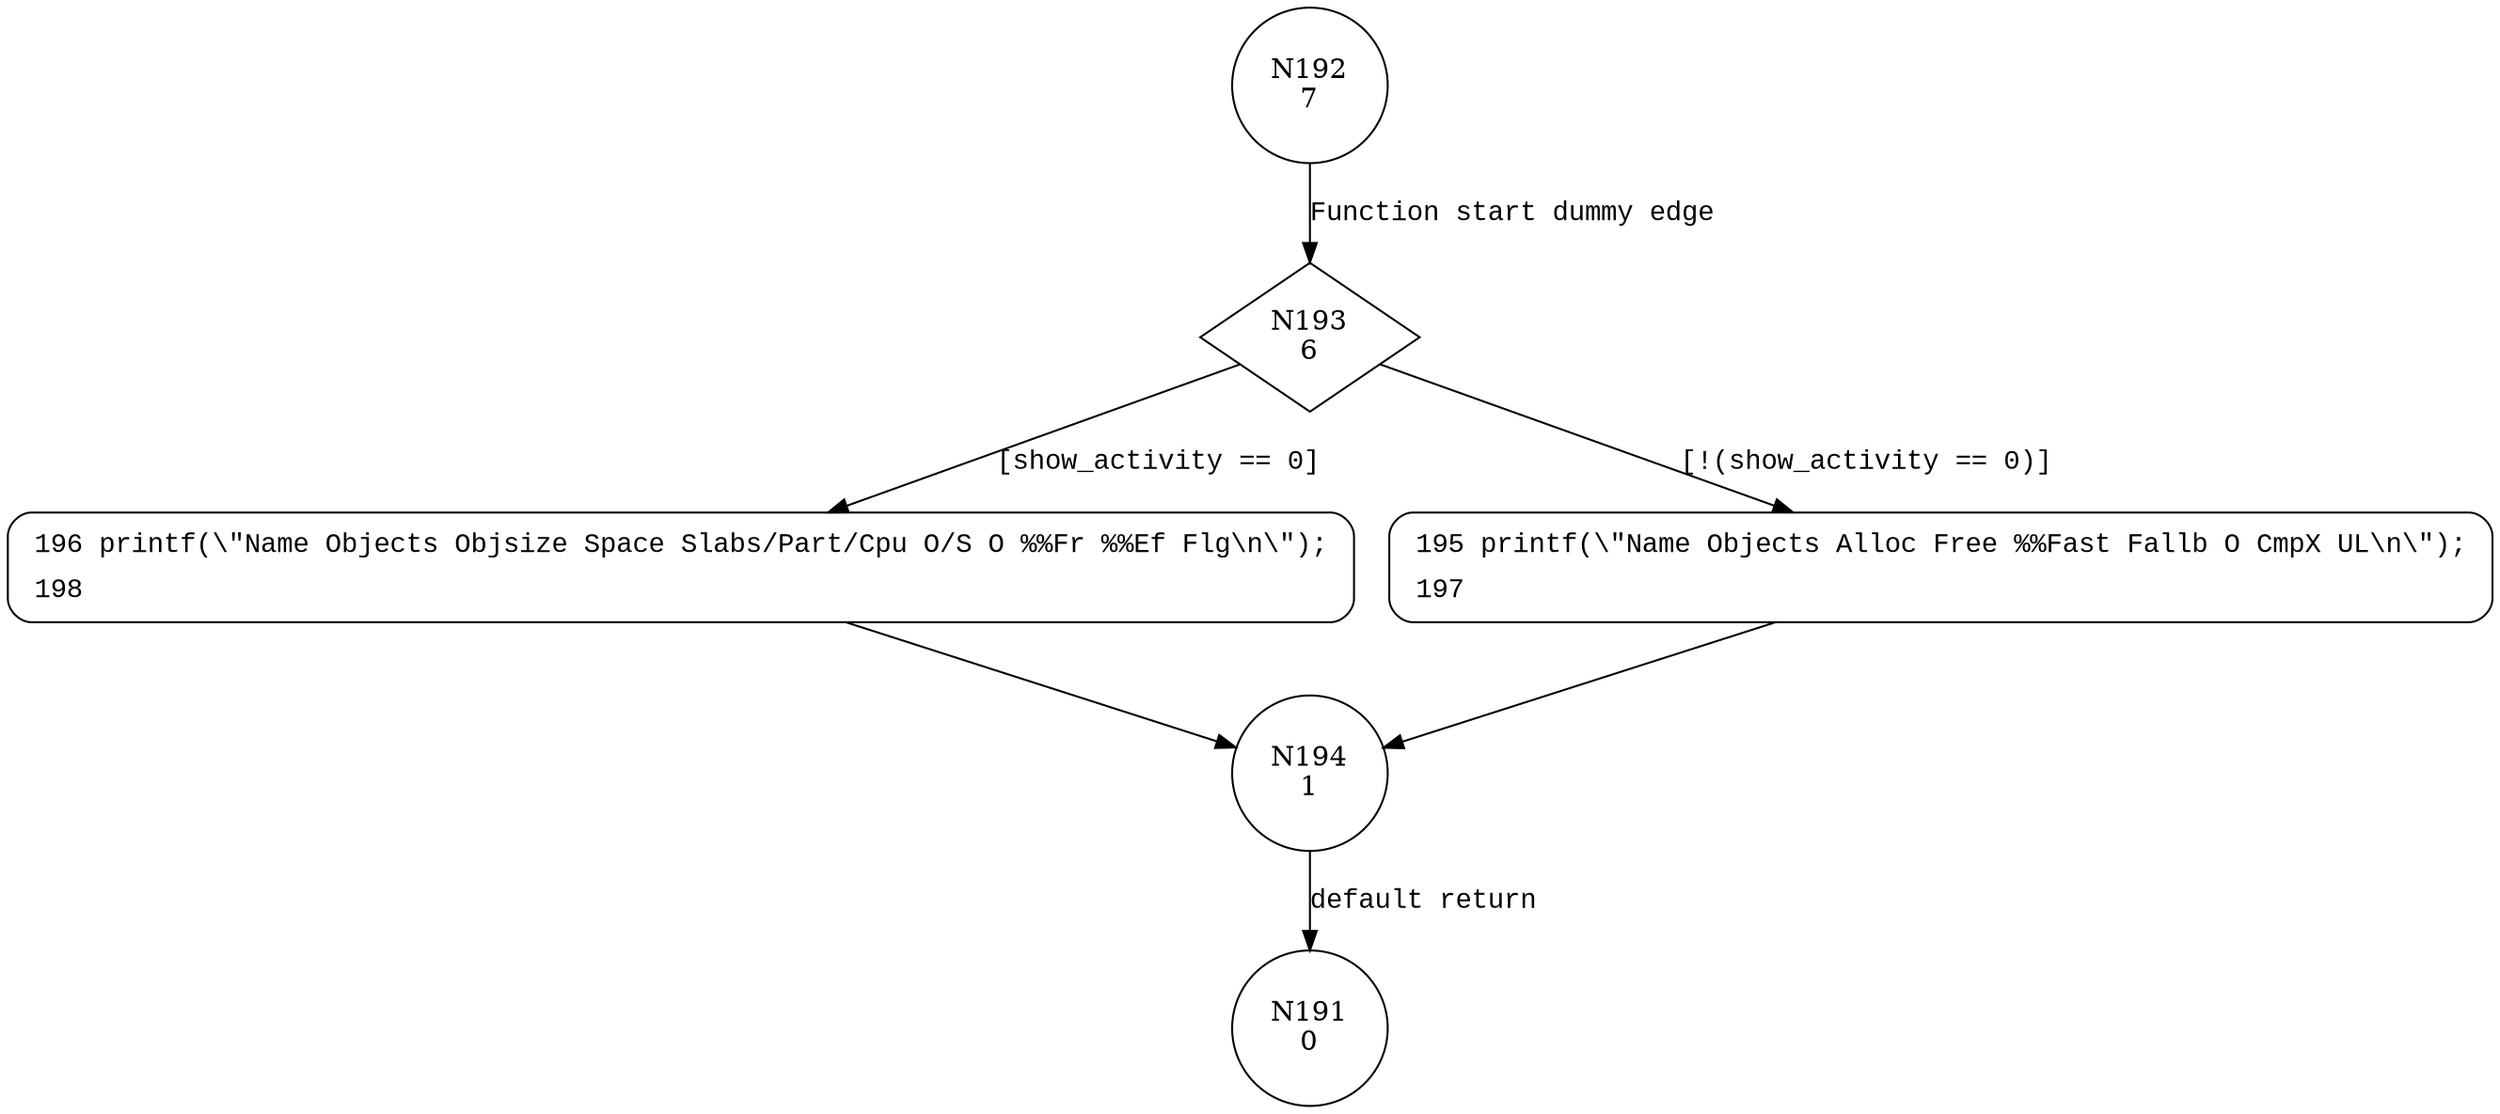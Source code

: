 digraph first_line {
193 [shape="diamond" label="N193\n6"]
196 [shape="circle" label="N196\n3"]
195 [shape="circle" label="N195\n5"]
194 [shape="circle" label="N194\n1"]
191 [shape="circle" label="N191\n0"]
192 [shape="circle" label="N192\n7"]
195 [style="filled,bold" penwidth="1" fillcolor="white" fontname="Courier New" shape="Mrecord" label=<<table border="0" cellborder="0" cellpadding="3" bgcolor="white"><tr><td align="right">195</td><td align="left">printf(\"Name Objects Alloc Free %%Fast Fallb O CmpX UL\n\");</td></tr><tr><td align="right">197</td><td align="left"></td></tr></table>>]
195 -> 194[label=""]
196 [style="filled,bold" penwidth="1" fillcolor="white" fontname="Courier New" shape="Mrecord" label=<<table border="0" cellborder="0" cellpadding="3" bgcolor="white"><tr><td align="right">196</td><td align="left">printf(\"Name Objects Objsize Space Slabs/Part/Cpu O/S O %%Fr %%Ef Flg\n\");</td></tr><tr><td align="right">198</td><td align="left"></td></tr></table>>]
196 -> 194[label=""]
193 -> 196 [label="[show_activity == 0]" fontname="Courier New"]
193 -> 195 [label="[!(show_activity == 0)]" fontname="Courier New"]
194 -> 191 [label="default return" fontname="Courier New"]
192 -> 193 [label="Function start dummy edge" fontname="Courier New"]
}